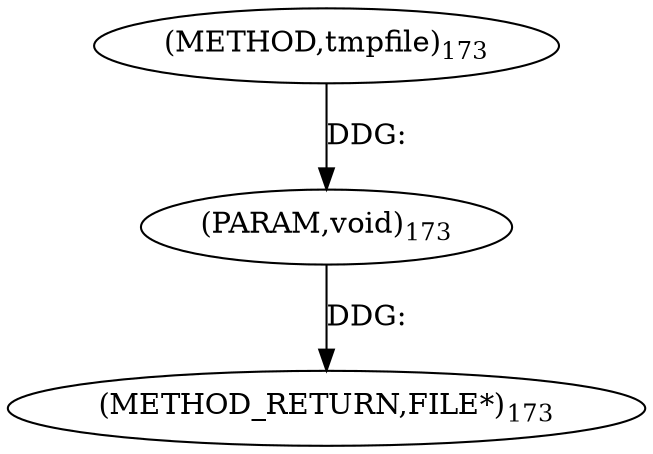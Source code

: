 digraph "tmpfile" {  
"30121" [label = <(METHOD,tmpfile)<SUB>173</SUB>> ]
"30123" [label = <(METHOD_RETURN,FILE*)<SUB>173</SUB>> ]
"30122" [label = <(PARAM,void)<SUB>173</SUB>> ]
  "30122" -> "30123"  [ label = "DDG: "] 
  "30121" -> "30122"  [ label = "DDG: "] 
}
